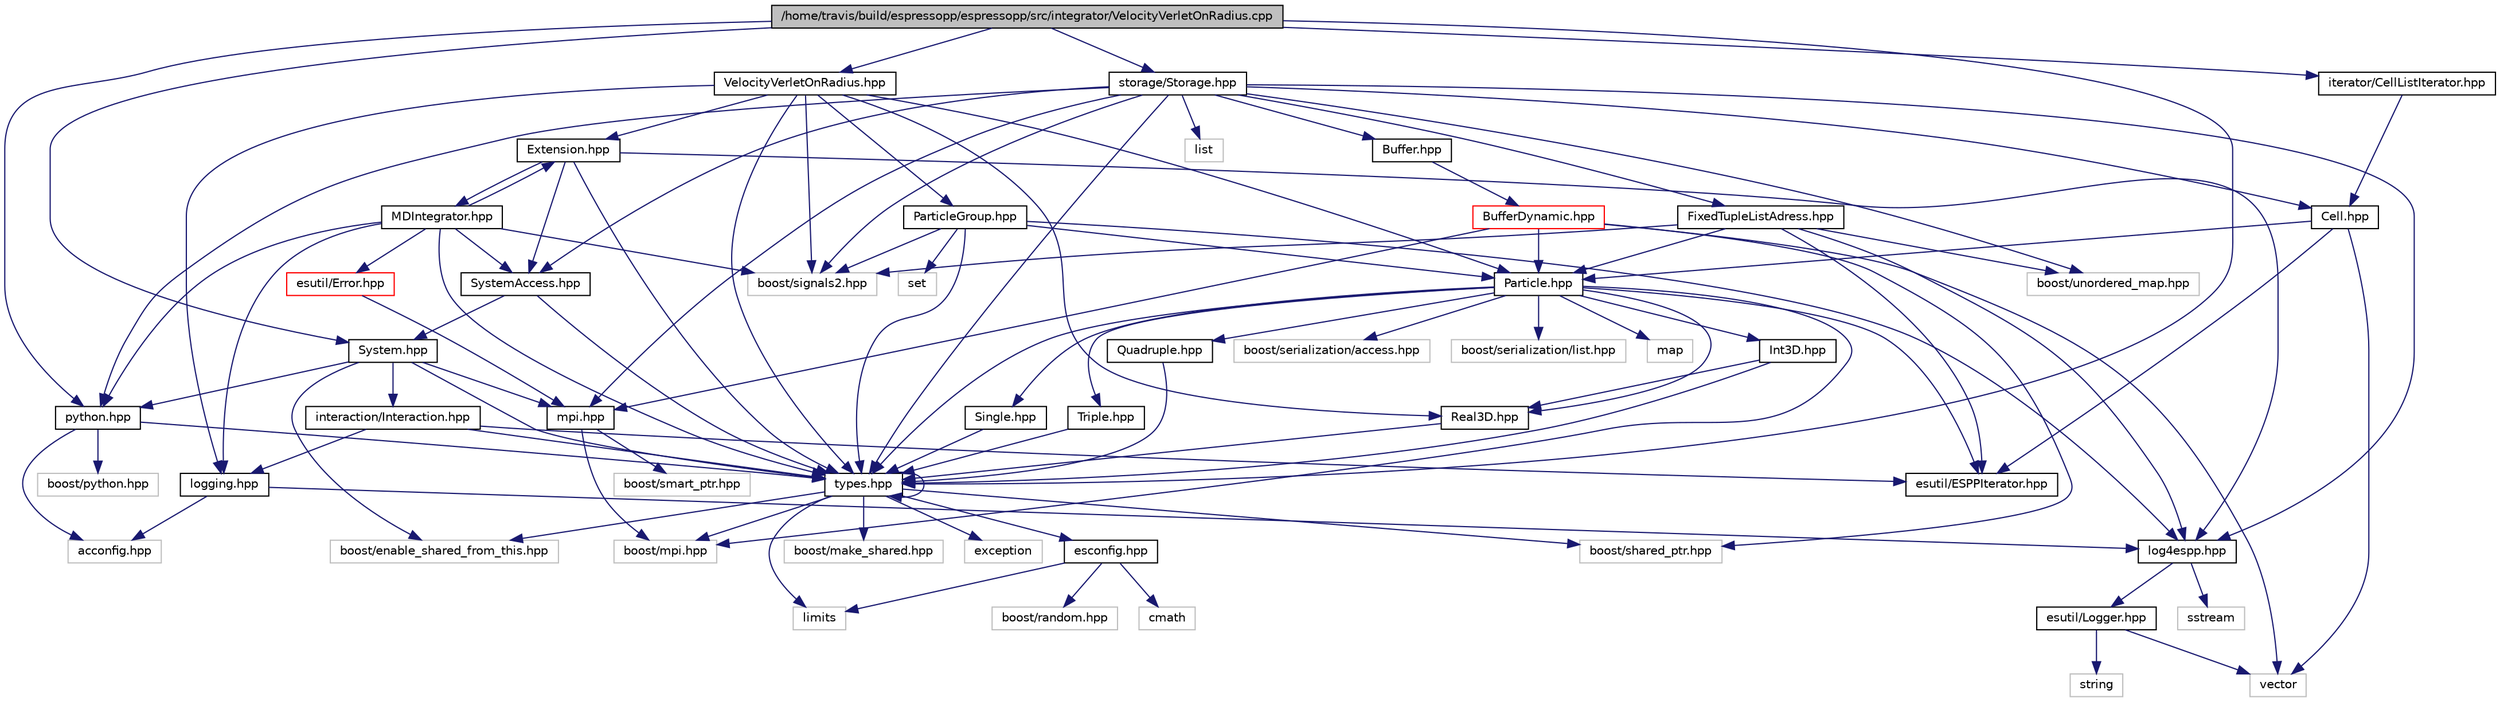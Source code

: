 digraph G
{
  edge [fontname="Helvetica",fontsize="10",labelfontname="Helvetica",labelfontsize="10"];
  node [fontname="Helvetica",fontsize="10",shape=record];
  Node1 [label="/home/travis/build/espressopp/espressopp/src/integrator/VelocityVerletOnRadius.cpp",height=0.2,width=0.4,color="black", fillcolor="grey75", style="filled" fontcolor="black"];
  Node1 -> Node2 [color="midnightblue",fontsize="10",style="solid",fontname="Helvetica"];
  Node2 [label="python.hpp",height=0.2,width=0.4,color="black", fillcolor="white", style="filled",URL="$python_8hpp.html"];
  Node2 -> Node3 [color="midnightblue",fontsize="10",style="solid",fontname="Helvetica"];
  Node3 [label="acconfig.hpp",height=0.2,width=0.4,color="grey75", fillcolor="white", style="filled"];
  Node2 -> Node4 [color="midnightblue",fontsize="10",style="solid",fontname="Helvetica"];
  Node4 [label="boost/python.hpp",height=0.2,width=0.4,color="grey75", fillcolor="white", style="filled"];
  Node2 -> Node5 [color="midnightblue",fontsize="10",style="solid",fontname="Helvetica"];
  Node5 [label="types.hpp",height=0.2,width=0.4,color="black", fillcolor="white", style="filled",URL="$types_8hpp.html"];
  Node5 -> Node6 [color="midnightblue",fontsize="10",style="solid",fontname="Helvetica"];
  Node6 [label="boost/shared_ptr.hpp",height=0.2,width=0.4,color="grey75", fillcolor="white", style="filled"];
  Node5 -> Node7 [color="midnightblue",fontsize="10",style="solid",fontname="Helvetica"];
  Node7 [label="boost/make_shared.hpp",height=0.2,width=0.4,color="grey75", fillcolor="white", style="filled"];
  Node5 -> Node8 [color="midnightblue",fontsize="10",style="solid",fontname="Helvetica"];
  Node8 [label="boost/enable_shared_from_this.hpp",height=0.2,width=0.4,color="grey75", fillcolor="white", style="filled"];
  Node5 -> Node9 [color="midnightblue",fontsize="10",style="solid",fontname="Helvetica"];
  Node9 [label="boost/mpi.hpp",height=0.2,width=0.4,color="grey75", fillcolor="white", style="filled"];
  Node5 -> Node10 [color="midnightblue",fontsize="10",style="solid",fontname="Helvetica"];
  Node10 [label="exception",height=0.2,width=0.4,color="grey75", fillcolor="white", style="filled"];
  Node5 -> Node11 [color="midnightblue",fontsize="10",style="solid",fontname="Helvetica"];
  Node11 [label="limits",height=0.2,width=0.4,color="grey75", fillcolor="white", style="filled"];
  Node5 -> Node12 [color="midnightblue",fontsize="10",style="solid",fontname="Helvetica"];
  Node12 [label="esconfig.hpp",height=0.2,width=0.4,color="black", fillcolor="white", style="filled",URL="$esconfig_8hpp.html"];
  Node12 -> Node13 [color="midnightblue",fontsize="10",style="solid",fontname="Helvetica"];
  Node13 [label="boost/random.hpp",height=0.2,width=0.4,color="grey75", fillcolor="white", style="filled"];
  Node12 -> Node11 [color="midnightblue",fontsize="10",style="solid",fontname="Helvetica"];
  Node12 -> Node14 [color="midnightblue",fontsize="10",style="solid",fontname="Helvetica"];
  Node14 [label="cmath",height=0.2,width=0.4,color="grey75", fillcolor="white", style="filled"];
  Node5 -> Node5 [color="midnightblue",fontsize="10",style="solid",fontname="Helvetica"];
  Node1 -> Node15 [color="midnightblue",fontsize="10",style="solid",fontname="Helvetica"];
  Node15 [label="VelocityVerletOnRadius.hpp",height=0.2,width=0.4,color="black", fillcolor="white", style="filled",URL="$VelocityVerletOnRadius_8hpp.html"];
  Node15 -> Node5 [color="midnightblue",fontsize="10",style="solid",fontname="Helvetica"];
  Node15 -> Node16 [color="midnightblue",fontsize="10",style="solid",fontname="Helvetica"];
  Node16 [label="logging.hpp",height=0.2,width=0.4,color="black", fillcolor="white", style="filled",URL="$logging_8hpp.html"];
  Node16 -> Node3 [color="midnightblue",fontsize="10",style="solid",fontname="Helvetica"];
  Node16 -> Node17 [color="midnightblue",fontsize="10",style="solid",fontname="Helvetica"];
  Node17 [label="log4espp.hpp",height=0.2,width=0.4,color="black", fillcolor="white", style="filled",URL="$log4espp_8hpp.html"];
  Node17 -> Node18 [color="midnightblue",fontsize="10",style="solid",fontname="Helvetica"];
  Node18 [label="sstream",height=0.2,width=0.4,color="grey75", fillcolor="white", style="filled"];
  Node17 -> Node19 [color="midnightblue",fontsize="10",style="solid",fontname="Helvetica"];
  Node19 [label="esutil/Logger.hpp",height=0.2,width=0.4,color="black", fillcolor="white", style="filled",URL="$Logger_8hpp.html",tooltip="Class for logging."];
  Node19 -> Node20 [color="midnightblue",fontsize="10",style="solid",fontname="Helvetica"];
  Node20 [label="string",height=0.2,width=0.4,color="grey75", fillcolor="white", style="filled"];
  Node19 -> Node21 [color="midnightblue",fontsize="10",style="solid",fontname="Helvetica"];
  Node21 [label="vector",height=0.2,width=0.4,color="grey75", fillcolor="white", style="filled"];
  Node15 -> Node22 [color="midnightblue",fontsize="10",style="solid",fontname="Helvetica"];
  Node22 [label="Extension.hpp",height=0.2,width=0.4,color="black", fillcolor="white", style="filled",URL="$Extension_8hpp.html"];
  Node22 -> Node17 [color="midnightblue",fontsize="10",style="solid",fontname="Helvetica"];
  Node22 -> Node5 [color="midnightblue",fontsize="10",style="solid",fontname="Helvetica"];
  Node22 -> Node23 [color="midnightblue",fontsize="10",style="solid",fontname="Helvetica"];
  Node23 [label="SystemAccess.hpp",height=0.2,width=0.4,color="black", fillcolor="white", style="filled",URL="$SystemAccess_8hpp.html"];
  Node23 -> Node24 [color="midnightblue",fontsize="10",style="solid",fontname="Helvetica"];
  Node24 [label="System.hpp",height=0.2,width=0.4,color="black", fillcolor="white", style="filled",URL="$System_8hpp.html"];
  Node24 -> Node2 [color="midnightblue",fontsize="10",style="solid",fontname="Helvetica"];
  Node24 -> Node25 [color="midnightblue",fontsize="10",style="solid",fontname="Helvetica"];
  Node25 [label="mpi.hpp",height=0.2,width=0.4,color="black", fillcolor="white", style="filled",URL="$mpi_8hpp.html"];
  Node25 -> Node9 [color="midnightblue",fontsize="10",style="solid",fontname="Helvetica"];
  Node25 -> Node26 [color="midnightblue",fontsize="10",style="solid",fontname="Helvetica"];
  Node26 [label="boost/smart_ptr.hpp",height=0.2,width=0.4,color="grey75", fillcolor="white", style="filled"];
  Node24 -> Node8 [color="midnightblue",fontsize="10",style="solid",fontname="Helvetica"];
  Node24 -> Node27 [color="midnightblue",fontsize="10",style="solid",fontname="Helvetica"];
  Node27 [label="interaction/Interaction.hpp",height=0.2,width=0.4,color="black", fillcolor="white", style="filled",URL="$Interaction_8hpp.html"];
  Node27 -> Node5 [color="midnightblue",fontsize="10",style="solid",fontname="Helvetica"];
  Node27 -> Node16 [color="midnightblue",fontsize="10",style="solid",fontname="Helvetica"];
  Node27 -> Node28 [color="midnightblue",fontsize="10",style="solid",fontname="Helvetica"];
  Node28 [label="esutil/ESPPIterator.hpp",height=0.2,width=0.4,color="black", fillcolor="white", style="filled",URL="$ESPPIterator_8hpp.html"];
  Node24 -> Node5 [color="midnightblue",fontsize="10",style="solid",fontname="Helvetica"];
  Node23 -> Node5 [color="midnightblue",fontsize="10",style="solid",fontname="Helvetica"];
  Node22 -> Node29 [color="midnightblue",fontsize="10",style="solid",fontname="Helvetica"];
  Node29 [label="MDIntegrator.hpp",height=0.2,width=0.4,color="black", fillcolor="white", style="filled",URL="$MDIntegrator_8hpp.html"];
  Node29 -> Node2 [color="midnightblue",fontsize="10",style="solid",fontname="Helvetica"];
  Node29 -> Node16 [color="midnightblue",fontsize="10",style="solid",fontname="Helvetica"];
  Node29 -> Node23 [color="midnightblue",fontsize="10",style="solid",fontname="Helvetica"];
  Node29 -> Node22 [color="midnightblue",fontsize="10",style="solid",fontname="Helvetica"];
  Node29 -> Node30 [color="midnightblue",fontsize="10",style="solid",fontname="Helvetica"];
  Node30 [label="boost/signals2.hpp",height=0.2,width=0.4,color="grey75", fillcolor="white", style="filled"];
  Node29 -> Node5 [color="midnightblue",fontsize="10",style="solid",fontname="Helvetica"];
  Node29 -> Node31 [color="midnightblue",fontsize="10",style="solid",fontname="Helvetica"];
  Node31 [label="esutil/Error.hpp",height=0.2,width=0.4,color="red", fillcolor="white", style="filled",URL="$Error_8hpp.html"];
  Node31 -> Node25 [color="midnightblue",fontsize="10",style="solid",fontname="Helvetica"];
  Node15 -> Node32 [color="midnightblue",fontsize="10",style="solid",fontname="Helvetica"];
  Node32 [label="ParticleGroup.hpp",height=0.2,width=0.4,color="black", fillcolor="white", style="filled",URL="$ParticleGroup_8hpp.html"];
  Node32 -> Node33 [color="midnightblue",fontsize="10",style="solid",fontname="Helvetica"];
  Node33 [label="Particle.hpp",height=0.2,width=0.4,color="black", fillcolor="white", style="filled",URL="$Particle_8hpp.html"];
  Node33 -> Node5 [color="midnightblue",fontsize="10",style="solid",fontname="Helvetica"];
  Node33 -> Node34 [color="midnightblue",fontsize="10",style="solid",fontname="Helvetica"];
  Node34 [label="Single.hpp",height=0.2,width=0.4,color="black", fillcolor="white", style="filled",URL="$Single_8hpp.html"];
  Node34 -> Node5 [color="midnightblue",fontsize="10",style="solid",fontname="Helvetica"];
  Node33 -> Node35 [color="midnightblue",fontsize="10",style="solid",fontname="Helvetica"];
  Node35 [label="Triple.hpp",height=0.2,width=0.4,color="black", fillcolor="white", style="filled",URL="$Triple_8hpp.html"];
  Node35 -> Node5 [color="midnightblue",fontsize="10",style="solid",fontname="Helvetica"];
  Node33 -> Node36 [color="midnightblue",fontsize="10",style="solid",fontname="Helvetica"];
  Node36 [label="Quadruple.hpp",height=0.2,width=0.4,color="black", fillcolor="white", style="filled",URL="$Quadruple_8hpp.html"];
  Node36 -> Node5 [color="midnightblue",fontsize="10",style="solid",fontname="Helvetica"];
  Node33 -> Node37 [color="midnightblue",fontsize="10",style="solid",fontname="Helvetica"];
  Node37 [label="boost/serialization/access.hpp",height=0.2,width=0.4,color="grey75", fillcolor="white", style="filled"];
  Node33 -> Node38 [color="midnightblue",fontsize="10",style="solid",fontname="Helvetica"];
  Node38 [label="boost/serialization/list.hpp",height=0.2,width=0.4,color="grey75", fillcolor="white", style="filled"];
  Node33 -> Node9 [color="midnightblue",fontsize="10",style="solid",fontname="Helvetica"];
  Node33 -> Node28 [color="midnightblue",fontsize="10",style="solid",fontname="Helvetica"];
  Node33 -> Node39 [color="midnightblue",fontsize="10",style="solid",fontname="Helvetica"];
  Node39 [label="Real3D.hpp",height=0.2,width=0.4,color="black", fillcolor="white", style="filled",URL="$Real3D_8hpp.html"];
  Node39 -> Node5 [color="midnightblue",fontsize="10",style="solid",fontname="Helvetica"];
  Node33 -> Node40 [color="midnightblue",fontsize="10",style="solid",fontname="Helvetica"];
  Node40 [label="Int3D.hpp",height=0.2,width=0.4,color="black", fillcolor="white", style="filled",URL="$Int3D_8hpp.html"];
  Node40 -> Node5 [color="midnightblue",fontsize="10",style="solid",fontname="Helvetica"];
  Node40 -> Node39 [color="midnightblue",fontsize="10",style="solid",fontname="Helvetica"];
  Node33 -> Node41 [color="midnightblue",fontsize="10",style="solid",fontname="Helvetica"];
  Node41 [label="map",height=0.2,width=0.4,color="grey75", fillcolor="white", style="filled"];
  Node32 -> Node17 [color="midnightblue",fontsize="10",style="solid",fontname="Helvetica"];
  Node32 -> Node5 [color="midnightblue",fontsize="10",style="solid",fontname="Helvetica"];
  Node32 -> Node42 [color="midnightblue",fontsize="10",style="solid",fontname="Helvetica"];
  Node42 [label="set",height=0.2,width=0.4,color="grey75", fillcolor="white", style="filled"];
  Node32 -> Node30 [color="midnightblue",fontsize="10",style="solid",fontname="Helvetica"];
  Node15 -> Node30 [color="midnightblue",fontsize="10",style="solid",fontname="Helvetica"];
  Node15 -> Node39 [color="midnightblue",fontsize="10",style="solid",fontname="Helvetica"];
  Node15 -> Node33 [color="midnightblue",fontsize="10",style="solid",fontname="Helvetica"];
  Node1 -> Node5 [color="midnightblue",fontsize="10",style="solid",fontname="Helvetica"];
  Node1 -> Node24 [color="midnightblue",fontsize="10",style="solid",fontname="Helvetica"];
  Node1 -> Node43 [color="midnightblue",fontsize="10",style="solid",fontname="Helvetica"];
  Node43 [label="storage/Storage.hpp",height=0.2,width=0.4,color="black", fillcolor="white", style="filled",URL="$Storage_8hpp.html"];
  Node43 -> Node2 [color="midnightblue",fontsize="10",style="solid",fontname="Helvetica"];
  Node43 -> Node23 [color="midnightblue",fontsize="10",style="solid",fontname="Helvetica"];
  Node43 -> Node25 [color="midnightblue",fontsize="10",style="solid",fontname="Helvetica"];
  Node43 -> Node44 [color="midnightblue",fontsize="10",style="solid",fontname="Helvetica"];
  Node44 [label="boost/unordered_map.hpp",height=0.2,width=0.4,color="grey75", fillcolor="white", style="filled"];
  Node43 -> Node30 [color="midnightblue",fontsize="10",style="solid",fontname="Helvetica"];
  Node43 -> Node45 [color="midnightblue",fontsize="10",style="solid",fontname="Helvetica"];
  Node45 [label="list",height=0.2,width=0.4,color="grey75", fillcolor="white", style="filled"];
  Node43 -> Node17 [color="midnightblue",fontsize="10",style="solid",fontname="Helvetica"];
  Node43 -> Node46 [color="midnightblue",fontsize="10",style="solid",fontname="Helvetica"];
  Node46 [label="FixedTupleListAdress.hpp",height=0.2,width=0.4,color="black", fillcolor="white", style="filled",URL="$FixedTupleListAdress_8hpp.html"];
  Node46 -> Node17 [color="midnightblue",fontsize="10",style="solid",fontname="Helvetica"];
  Node46 -> Node33 [color="midnightblue",fontsize="10",style="solid",fontname="Helvetica"];
  Node46 -> Node28 [color="midnightblue",fontsize="10",style="solid",fontname="Helvetica"];
  Node46 -> Node44 [color="midnightblue",fontsize="10",style="solid",fontname="Helvetica"];
  Node46 -> Node30 [color="midnightblue",fontsize="10",style="solid",fontname="Helvetica"];
  Node43 -> Node47 [color="midnightblue",fontsize="10",style="solid",fontname="Helvetica"];
  Node47 [label="Cell.hpp",height=0.2,width=0.4,color="black", fillcolor="white", style="filled",URL="$Cell_8hpp.html"];
  Node47 -> Node21 [color="midnightblue",fontsize="10",style="solid",fontname="Helvetica"];
  Node47 -> Node33 [color="midnightblue",fontsize="10",style="solid",fontname="Helvetica"];
  Node47 -> Node28 [color="midnightblue",fontsize="10",style="solid",fontname="Helvetica"];
  Node43 -> Node48 [color="midnightblue",fontsize="10",style="solid",fontname="Helvetica"];
  Node48 [label="Buffer.hpp",height=0.2,width=0.4,color="black", fillcolor="white", style="filled",URL="$Buffer_8hpp.html"];
  Node48 -> Node49 [color="midnightblue",fontsize="10",style="solid",fontname="Helvetica"];
  Node49 [label="BufferDynamic.hpp",height=0.2,width=0.4,color="red", fillcolor="white", style="filled",URL="$BufferDynamic_8hpp.html"];
  Node49 -> Node25 [color="midnightblue",fontsize="10",style="solid",fontname="Helvetica"];
  Node49 -> Node33 [color="midnightblue",fontsize="10",style="solid",fontname="Helvetica"];
  Node49 -> Node21 [color="midnightblue",fontsize="10",style="solid",fontname="Helvetica"];
  Node49 -> Node6 [color="midnightblue",fontsize="10",style="solid",fontname="Helvetica"];
  Node43 -> Node5 [color="midnightblue",fontsize="10",style="solid",fontname="Helvetica"];
  Node1 -> Node50 [color="midnightblue",fontsize="10",style="solid",fontname="Helvetica"];
  Node50 [label="iterator/CellListIterator.hpp",height=0.2,width=0.4,color="black", fillcolor="white", style="filled",URL="$CellListIterator_8hpp.html"];
  Node50 -> Node47 [color="midnightblue",fontsize="10",style="solid",fontname="Helvetica"];
}
